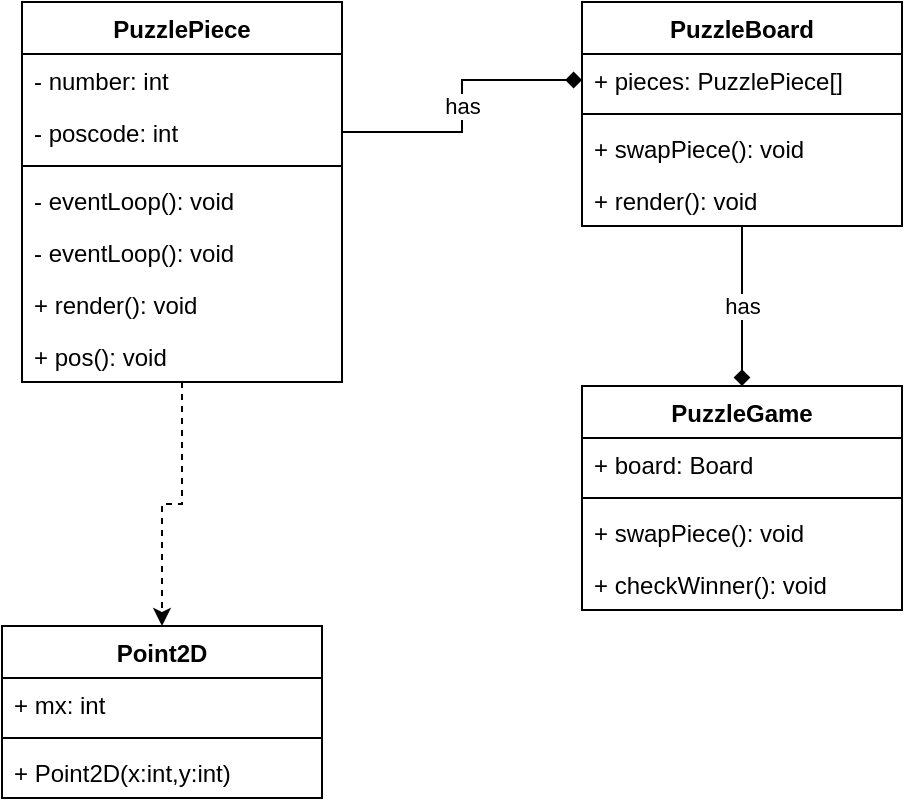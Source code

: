 <mxfile version="13.3.5" type="device"><diagram id="d4qsNwkdU9ETwcAovlGu" name="Page-1"><mxGraphModel dx="1022" dy="590" grid="1" gridSize="10" guides="1" tooltips="1" connect="1" arrows="1" fold="1" page="1" pageScale="1" pageWidth="850" pageHeight="1100" math="0" shadow="0"><root><mxCell id="0"/><mxCell id="1" parent="0"/><mxCell id="Om8HeKQLKM89YELnogGr-11" value="has" style="edgeStyle=orthogonalEdgeStyle;rounded=0;orthogonalLoop=1;jettySize=auto;html=1;endArrow=diamond;endFill=1;" parent="1" source="Om8HeKQLKM89YELnogGr-6" target="Om8HeKQLKM89YELnogGr-1" edge="1"><mxGeometry relative="1" as="geometry"/></mxCell><mxCell id="Om8HeKQLKM89YELnogGr-1" value="PuzzleGame" style="swimlane;fontStyle=1;align=center;verticalAlign=top;childLayout=stackLayout;horizontal=1;startSize=26;horizontalStack=0;resizeParent=1;resizeParentMax=0;resizeLast=0;collapsible=1;marginBottom=0;" parent="1" vertex="1"><mxGeometry x="340" y="260" width="160" height="112" as="geometry"/></mxCell><mxCell id="Om8HeKQLKM89YELnogGr-5" value="+ board: Board" style="text;strokeColor=none;fillColor=none;align=left;verticalAlign=top;spacingLeft=4;spacingRight=4;overflow=hidden;rotatable=0;points=[[0,0.5],[1,0.5]];portConstraint=eastwest;" parent="Om8HeKQLKM89YELnogGr-1" vertex="1"><mxGeometry y="26" width="160" height="26" as="geometry"/></mxCell><mxCell id="Om8HeKQLKM89YELnogGr-3" value="" style="line;strokeWidth=1;fillColor=none;align=left;verticalAlign=middle;spacingTop=-1;spacingLeft=3;spacingRight=3;rotatable=0;labelPosition=right;points=[];portConstraint=eastwest;" parent="Om8HeKQLKM89YELnogGr-1" vertex="1"><mxGeometry y="52" width="160" height="8" as="geometry"/></mxCell><mxCell id="Om8HeKQLKM89YELnogGr-27" value="+ swapPiece(): void" style="text;strokeColor=none;fillColor=none;align=left;verticalAlign=top;spacingLeft=4;spacingRight=4;overflow=hidden;rotatable=0;points=[[0,0.5],[1,0.5]];portConstraint=eastwest;" parent="Om8HeKQLKM89YELnogGr-1" vertex="1"><mxGeometry y="60" width="160" height="26" as="geometry"/></mxCell><mxCell id="Om8HeKQLKM89YELnogGr-10" value="+ checkWinner(): void" style="text;strokeColor=none;fillColor=none;align=left;verticalAlign=top;spacingLeft=4;spacingRight=4;overflow=hidden;rotatable=0;points=[[0,0.5],[1,0.5]];portConstraint=eastwest;" parent="Om8HeKQLKM89YELnogGr-1" vertex="1"><mxGeometry y="86" width="160" height="26" as="geometry"/></mxCell><mxCell id="Om8HeKQLKM89YELnogGr-6" value="PuzzleBoard" style="swimlane;fontStyle=1;align=center;verticalAlign=top;childLayout=stackLayout;horizontal=1;startSize=26;horizontalStack=0;resizeParent=1;resizeParentMax=0;resizeLast=0;collapsible=1;marginBottom=0;" parent="1" vertex="1"><mxGeometry x="340" y="68" width="160" height="112" as="geometry"/></mxCell><mxCell id="Om8HeKQLKM89YELnogGr-7" value="+ pieces: PuzzlePiece[]" style="text;strokeColor=none;fillColor=none;align=left;verticalAlign=top;spacingLeft=4;spacingRight=4;overflow=hidden;rotatable=0;points=[[0,0.5],[1,0.5]];portConstraint=eastwest;" parent="Om8HeKQLKM89YELnogGr-6" vertex="1"><mxGeometry y="26" width="160" height="26" as="geometry"/></mxCell><mxCell id="Om8HeKQLKM89YELnogGr-9" value="" style="line;strokeWidth=1;fillColor=none;align=left;verticalAlign=middle;spacingTop=-1;spacingLeft=3;spacingRight=3;rotatable=0;labelPosition=right;points=[];portConstraint=eastwest;" parent="Om8HeKQLKM89YELnogGr-6" vertex="1"><mxGeometry y="52" width="160" height="8" as="geometry"/></mxCell><mxCell id="_91l90XKnPLJqbWPHQ2I-7" value="+ swapPiece(): void" style="text;strokeColor=none;fillColor=none;align=left;verticalAlign=top;spacingLeft=4;spacingRight=4;overflow=hidden;rotatable=0;points=[[0,0.5],[1,0.5]];portConstraint=eastwest;" parent="Om8HeKQLKM89YELnogGr-6" vertex="1"><mxGeometry y="60" width="160" height="26" as="geometry"/></mxCell><mxCell id="_91l90XKnPLJqbWPHQ2I-8" value="+ render(): void" style="text;strokeColor=none;fillColor=none;align=left;verticalAlign=top;spacingLeft=4;spacingRight=4;overflow=hidden;rotatable=0;points=[[0,0.5],[1,0.5]];portConstraint=eastwest;" parent="Om8HeKQLKM89YELnogGr-6" vertex="1"><mxGeometry y="86" width="160" height="26" as="geometry"/></mxCell><mxCell id="_91l90XKnPLJqbWPHQ2I-6" value="" style="edgeStyle=orthogonalEdgeStyle;rounded=0;orthogonalLoop=1;jettySize=auto;html=1;dashed=1;" parent="1" source="Om8HeKQLKM89YELnogGr-12" target="_91l90XKnPLJqbWPHQ2I-2" edge="1"><mxGeometry relative="1" as="geometry"/></mxCell><mxCell id="Om8HeKQLKM89YELnogGr-12" value="PuzzlePiece" style="swimlane;fontStyle=1;align=center;verticalAlign=top;childLayout=stackLayout;horizontal=1;startSize=26;horizontalStack=0;resizeParent=1;resizeParentMax=0;resizeLast=0;collapsible=1;marginBottom=0;" parent="1" vertex="1"><mxGeometry x="60" y="68" width="160" height="190" as="geometry"/></mxCell><mxCell id="_91l90XKnPLJqbWPHQ2I-9" value="- number: int" style="text;strokeColor=none;fillColor=none;align=left;verticalAlign=top;spacingLeft=4;spacingRight=4;overflow=hidden;rotatable=0;points=[[0,0.5],[1,0.5]];portConstraint=eastwest;" parent="Om8HeKQLKM89YELnogGr-12" vertex="1"><mxGeometry y="26" width="160" height="26" as="geometry"/></mxCell><mxCell id="Om8HeKQLKM89YELnogGr-13" value="- poscode: int" style="text;strokeColor=none;fillColor=none;align=left;verticalAlign=top;spacingLeft=4;spacingRight=4;overflow=hidden;rotatable=0;points=[[0,0.5],[1,0.5]];portConstraint=eastwest;" parent="Om8HeKQLKM89YELnogGr-12" vertex="1"><mxGeometry y="52" width="160" height="26" as="geometry"/></mxCell><mxCell id="Om8HeKQLKM89YELnogGr-15" value="" style="line;strokeWidth=1;fillColor=none;align=left;verticalAlign=middle;spacingTop=-1;spacingLeft=3;spacingRight=3;rotatable=0;labelPosition=right;points=[];portConstraint=eastwest;" parent="Om8HeKQLKM89YELnogGr-12" vertex="1"><mxGeometry y="78" width="160" height="8" as="geometry"/></mxCell><mxCell id="G1AgEQKMgeW4mVayZWvg-3" value="- eventLoop(): void" style="text;strokeColor=none;fillColor=none;align=left;verticalAlign=top;spacingLeft=4;spacingRight=4;overflow=hidden;rotatable=0;points=[[0,0.5],[1,0.5]];portConstraint=eastwest;" vertex="1" parent="Om8HeKQLKM89YELnogGr-12"><mxGeometry y="86" width="160" height="26" as="geometry"/></mxCell><mxCell id="_91l90XKnPLJqbWPHQ2I-1" value="- eventLoop(): void" style="text;strokeColor=none;fillColor=none;align=left;verticalAlign=top;spacingLeft=4;spacingRight=4;overflow=hidden;rotatable=0;points=[[0,0.5],[1,0.5]];portConstraint=eastwest;" parent="Om8HeKQLKM89YELnogGr-12" vertex="1"><mxGeometry y="112" width="160" height="26" as="geometry"/></mxCell><mxCell id="G1AgEQKMgeW4mVayZWvg-1" value="+ render(): void" style="text;strokeColor=none;fillColor=none;align=left;verticalAlign=top;spacingLeft=4;spacingRight=4;overflow=hidden;rotatable=0;points=[[0,0.5],[1,0.5]];portConstraint=eastwest;" vertex="1" parent="Om8HeKQLKM89YELnogGr-12"><mxGeometry y="138" width="160" height="26" as="geometry"/></mxCell><mxCell id="G1AgEQKMgeW4mVayZWvg-2" value="+ pos(): void" style="text;strokeColor=none;fillColor=none;align=left;verticalAlign=top;spacingLeft=4;spacingRight=4;overflow=hidden;rotatable=0;points=[[0,0.5],[1,0.5]];portConstraint=eastwest;" vertex="1" parent="Om8HeKQLKM89YELnogGr-12"><mxGeometry y="164" width="160" height="26" as="geometry"/></mxCell><mxCell id="Om8HeKQLKM89YELnogGr-23" value="has" style="edgeStyle=orthogonalEdgeStyle;rounded=0;orthogonalLoop=1;jettySize=auto;html=1;exitX=1;exitY=0.5;exitDx=0;exitDy=0;entryX=0;entryY=0.5;entryDx=0;entryDy=0;endArrow=diamond;endFill=1;" parent="1" source="Om8HeKQLKM89YELnogGr-13" target="Om8HeKQLKM89YELnogGr-7" edge="1"><mxGeometry relative="1" as="geometry"/></mxCell><mxCell id="_91l90XKnPLJqbWPHQ2I-2" value="Point2D" style="swimlane;fontStyle=1;align=center;verticalAlign=top;childLayout=stackLayout;horizontal=1;startSize=26;horizontalStack=0;resizeParent=1;resizeParentMax=0;resizeLast=0;collapsible=1;marginBottom=0;" parent="1" vertex="1"><mxGeometry x="50" y="380" width="160" height="86" as="geometry"/></mxCell><mxCell id="_91l90XKnPLJqbWPHQ2I-3" value="+ mx: int" style="text;strokeColor=none;fillColor=none;align=left;verticalAlign=top;spacingLeft=4;spacingRight=4;overflow=hidden;rotatable=0;points=[[0,0.5],[1,0.5]];portConstraint=eastwest;" parent="_91l90XKnPLJqbWPHQ2I-2" vertex="1"><mxGeometry y="26" width="160" height="26" as="geometry"/></mxCell><mxCell id="_91l90XKnPLJqbWPHQ2I-4" value="" style="line;strokeWidth=1;fillColor=none;align=left;verticalAlign=middle;spacingTop=-1;spacingLeft=3;spacingRight=3;rotatable=0;labelPosition=right;points=[];portConstraint=eastwest;" parent="_91l90XKnPLJqbWPHQ2I-2" vertex="1"><mxGeometry y="52" width="160" height="8" as="geometry"/></mxCell><mxCell id="_91l90XKnPLJqbWPHQ2I-5" value="+ Point2D(x:int,y:int)" style="text;strokeColor=none;fillColor=none;align=left;verticalAlign=top;spacingLeft=4;spacingRight=4;overflow=hidden;rotatable=0;points=[[0,0.5],[1,0.5]];portConstraint=eastwest;" parent="_91l90XKnPLJqbWPHQ2I-2" vertex="1"><mxGeometry y="60" width="160" height="26" as="geometry"/></mxCell></root></mxGraphModel></diagram></mxfile>